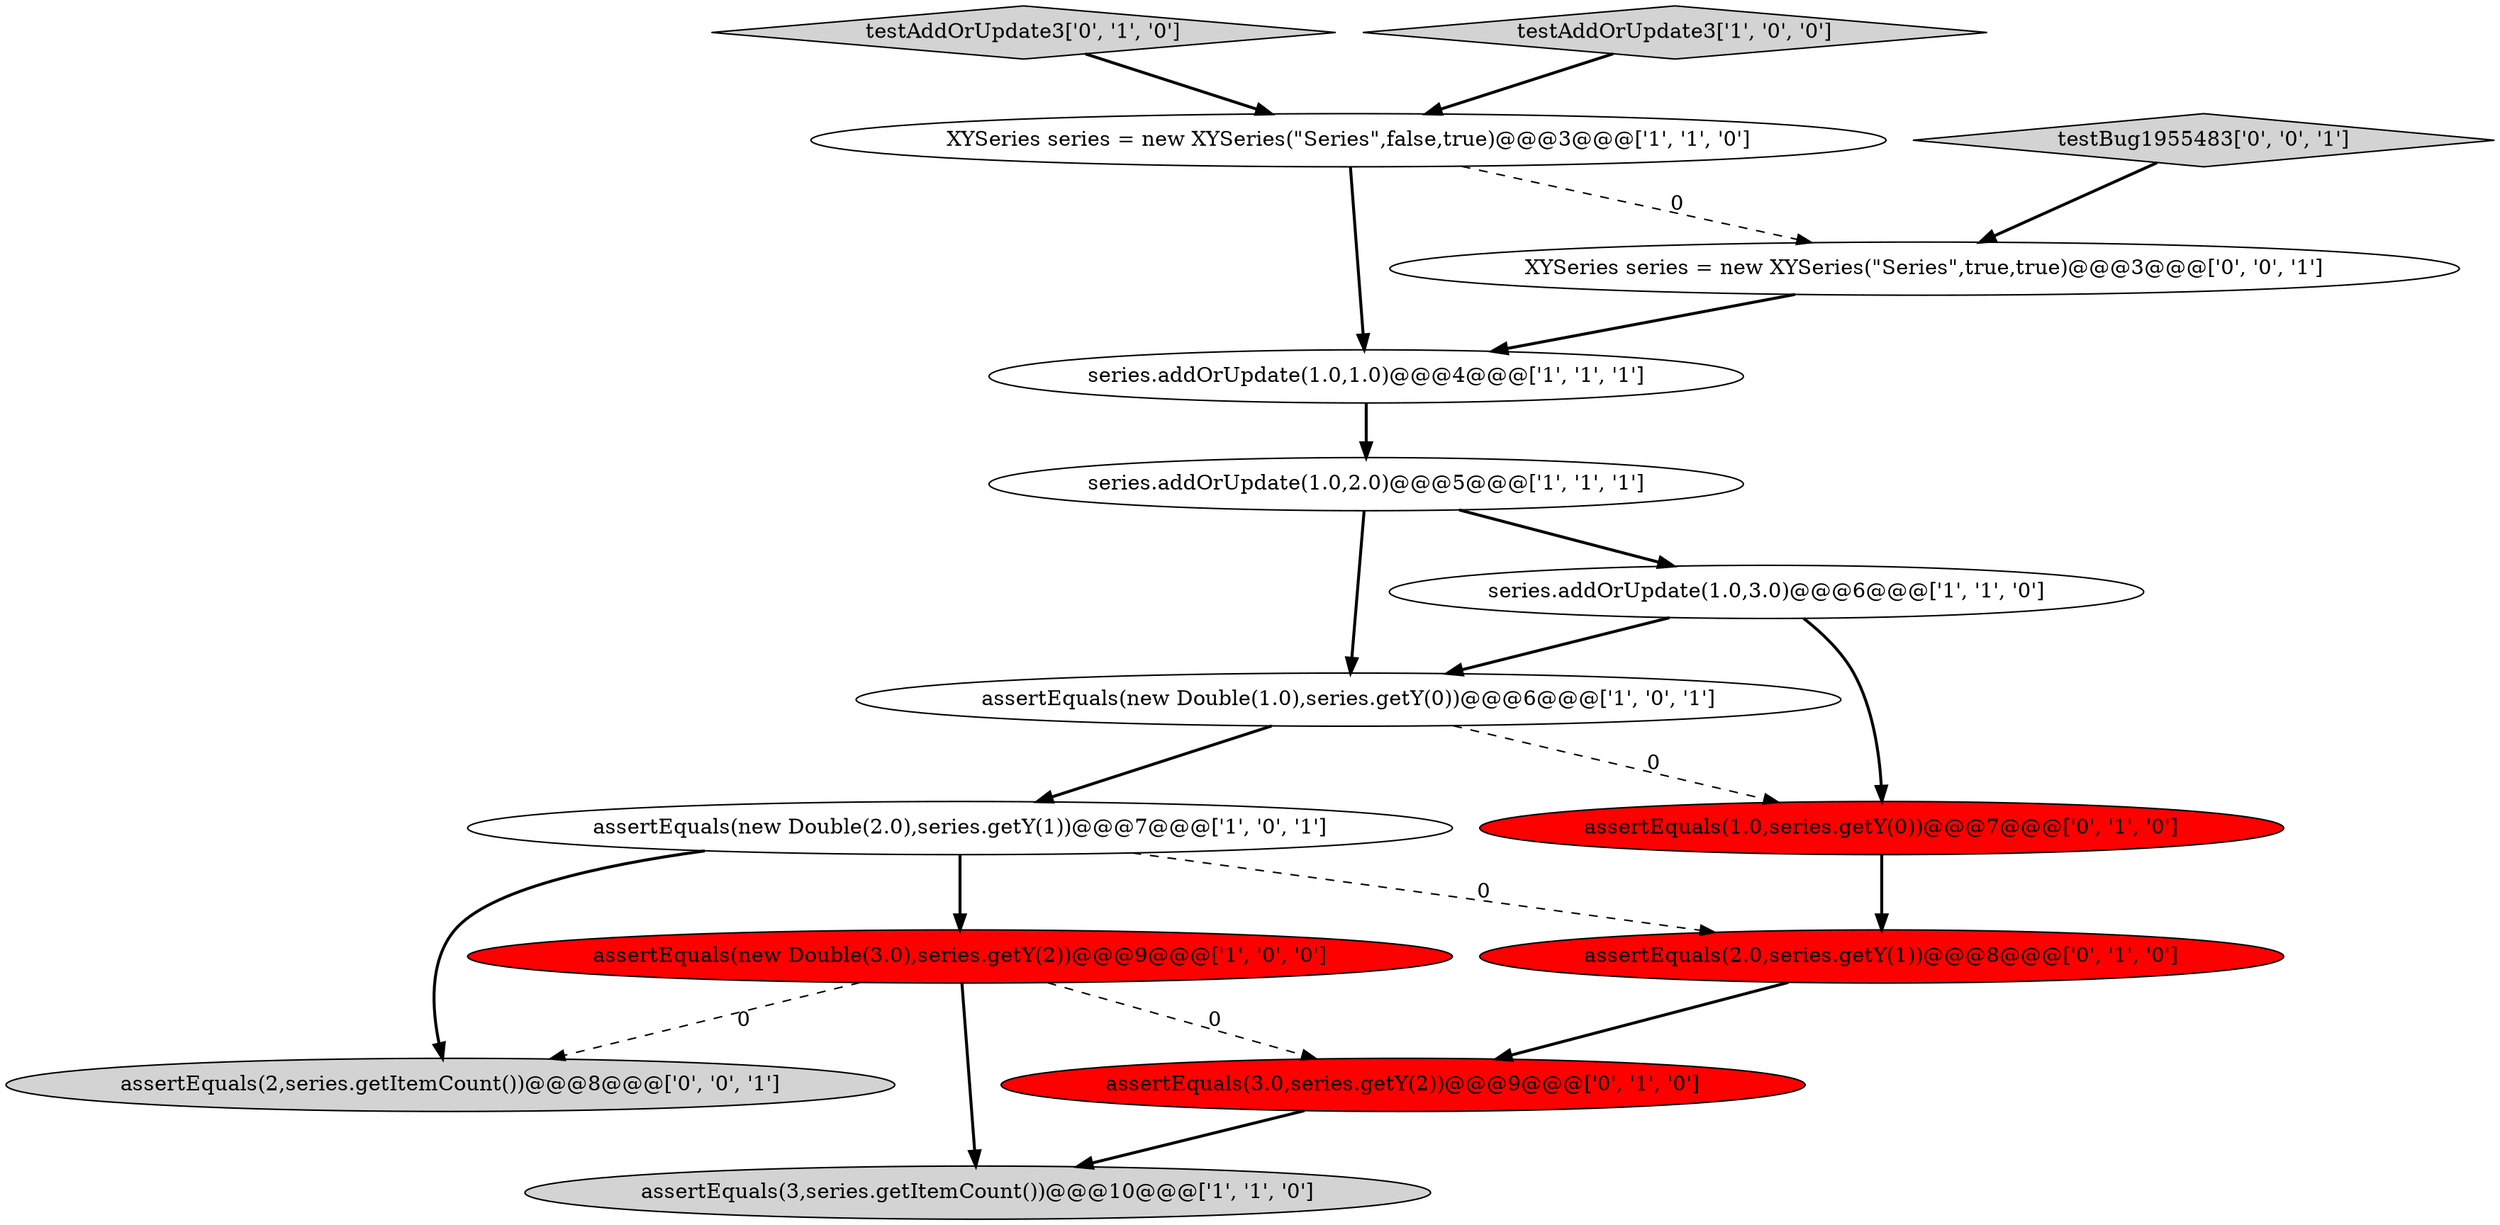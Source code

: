 digraph {
12 [style = filled, label = "testAddOrUpdate3['0', '1', '0']", fillcolor = lightgray, shape = diamond image = "AAA0AAABBB2BBB"];
0 [style = filled, label = "series.addOrUpdate(1.0,2.0)@@@5@@@['1', '1', '1']", fillcolor = white, shape = ellipse image = "AAA0AAABBB1BBB"];
8 [style = filled, label = "assertEquals(new Double(1.0),series.getY(0))@@@6@@@['1', '0', '1']", fillcolor = white, shape = ellipse image = "AAA0AAABBB1BBB"];
6 [style = filled, label = "XYSeries series = new XYSeries(\"Series\",false,true)@@@3@@@['1', '1', '0']", fillcolor = white, shape = ellipse image = "AAA0AAABBB1BBB"];
11 [style = filled, label = "assertEquals(1.0,series.getY(0))@@@7@@@['0', '1', '0']", fillcolor = red, shape = ellipse image = "AAA1AAABBB2BBB"];
10 [style = filled, label = "assertEquals(2.0,series.getY(1))@@@8@@@['0', '1', '0']", fillcolor = red, shape = ellipse image = "AAA1AAABBB2BBB"];
3 [style = filled, label = "assertEquals(new Double(2.0),series.getY(1))@@@7@@@['1', '0', '1']", fillcolor = white, shape = ellipse image = "AAA0AAABBB1BBB"];
13 [style = filled, label = "XYSeries series = new XYSeries(\"Series\",true,true)@@@3@@@['0', '0', '1']", fillcolor = white, shape = ellipse image = "AAA0AAABBB3BBB"];
1 [style = filled, label = "series.addOrUpdate(1.0,3.0)@@@6@@@['1', '1', '0']", fillcolor = white, shape = ellipse image = "AAA0AAABBB1BBB"];
2 [style = filled, label = "assertEquals(3,series.getItemCount())@@@10@@@['1', '1', '0']", fillcolor = lightgray, shape = ellipse image = "AAA0AAABBB1BBB"];
4 [style = filled, label = "series.addOrUpdate(1.0,1.0)@@@4@@@['1', '1', '1']", fillcolor = white, shape = ellipse image = "AAA0AAABBB1BBB"];
15 [style = filled, label = "assertEquals(2,series.getItemCount())@@@8@@@['0', '0', '1']", fillcolor = lightgray, shape = ellipse image = "AAA0AAABBB3BBB"];
9 [style = filled, label = "assertEquals(3.0,series.getY(2))@@@9@@@['0', '1', '0']", fillcolor = red, shape = ellipse image = "AAA1AAABBB2BBB"];
14 [style = filled, label = "testBug1955483['0', '0', '1']", fillcolor = lightgray, shape = diamond image = "AAA0AAABBB3BBB"];
5 [style = filled, label = "testAddOrUpdate3['1', '0', '0']", fillcolor = lightgray, shape = diamond image = "AAA0AAABBB1BBB"];
7 [style = filled, label = "assertEquals(new Double(3.0),series.getY(2))@@@9@@@['1', '0', '0']", fillcolor = red, shape = ellipse image = "AAA1AAABBB1BBB"];
1->8 [style = bold, label=""];
9->2 [style = bold, label=""];
8->3 [style = bold, label=""];
3->15 [style = bold, label=""];
12->6 [style = bold, label=""];
1->11 [style = bold, label=""];
4->0 [style = bold, label=""];
6->4 [style = bold, label=""];
6->13 [style = dashed, label="0"];
5->6 [style = bold, label=""];
3->7 [style = bold, label=""];
11->10 [style = bold, label=""];
7->2 [style = bold, label=""];
0->1 [style = bold, label=""];
7->9 [style = dashed, label="0"];
0->8 [style = bold, label=""];
7->15 [style = dashed, label="0"];
10->9 [style = bold, label=""];
3->10 [style = dashed, label="0"];
14->13 [style = bold, label=""];
8->11 [style = dashed, label="0"];
13->4 [style = bold, label=""];
}
